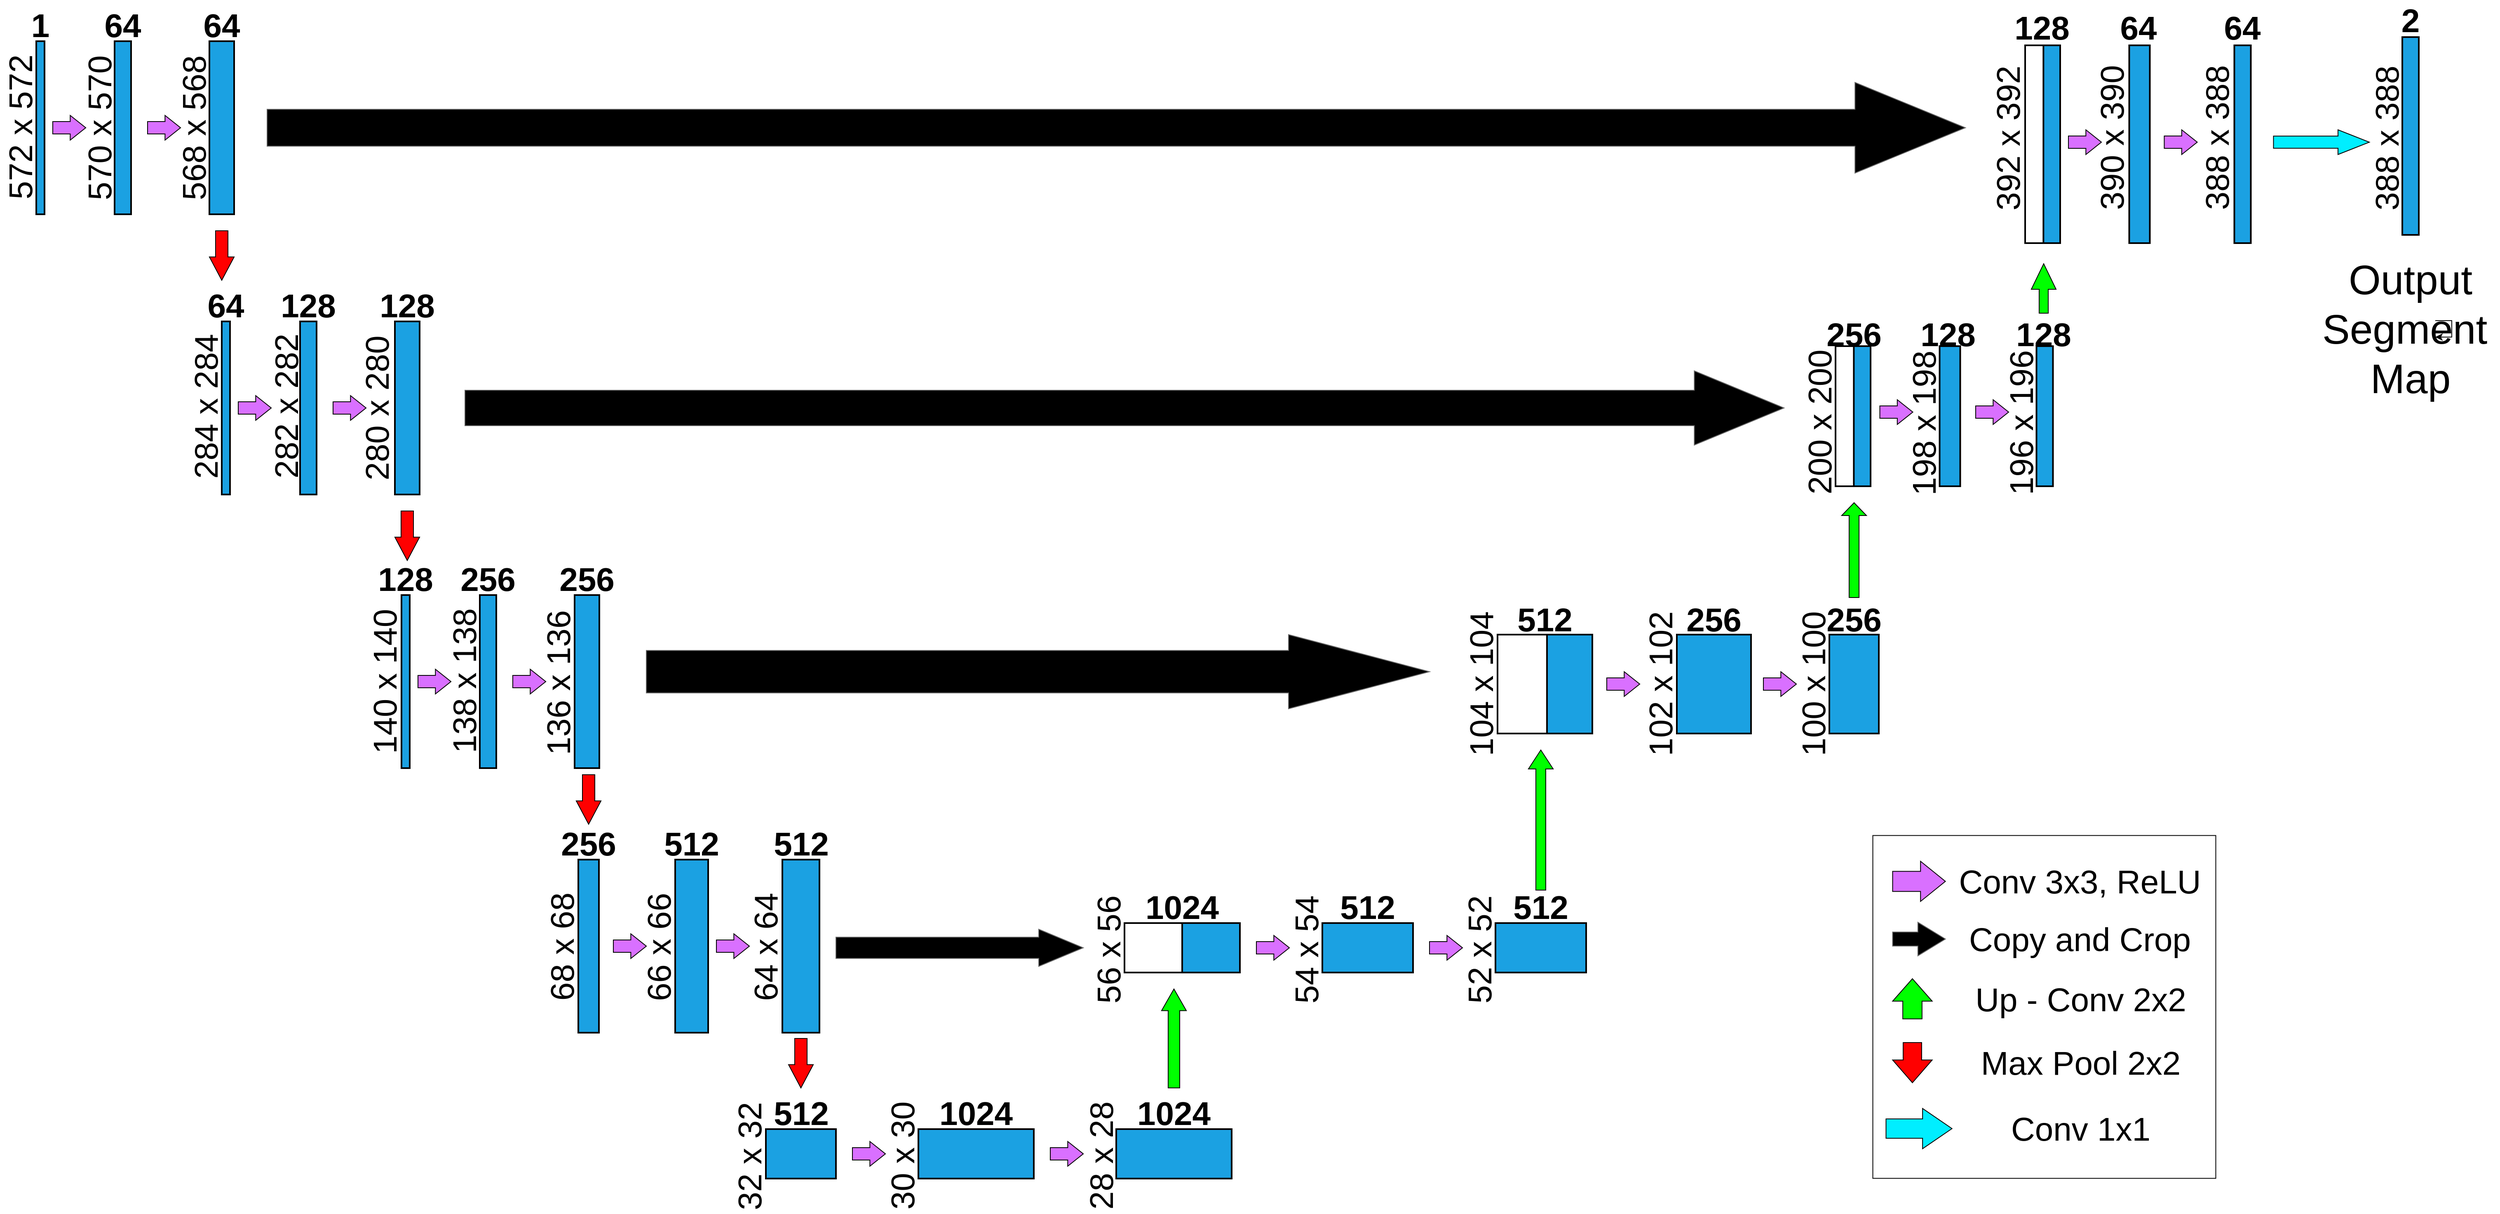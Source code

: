<mxfile version="22.1.11" type="device">
  <diagram name="Page-1" id="AgBCFzTiTCdpKTea896U">
    <mxGraphModel dx="3520" dy="1736" grid="1" gridSize="10" guides="1" tooltips="1" connect="1" arrows="1" fold="1" page="1" pageScale="1" pageWidth="1169" pageHeight="827" math="0" shadow="0">
      <root>
        <mxCell id="0" />
        <mxCell id="1" parent="0" />
        <mxCell id="7Q0SSp4v-BBXig3MVqCc-333" value="" style="group" parent="1" vertex="1" connectable="0">
          <mxGeometry x="110" y="30" width="2970" height="1435" as="geometry" />
        </mxCell>
        <mxCell id="7Q0SSp4v-BBXig3MVqCc-1" value="" style="rounded=0;whiteSpace=wrap;html=1;strokeWidth=2;fillWeight=4;hachureGap=8;hachureAngle=45;fillColor=#1ba1e2;" parent="7Q0SSp4v-BBXig3MVqCc-333" vertex="1">
          <mxGeometry x="30" y="35" width="10" height="210" as="geometry" />
        </mxCell>
        <mxCell id="7Q0SSp4v-BBXig3MVqCc-2" value="" style="rounded=0;whiteSpace=wrap;html=1;strokeWidth=2;fillWeight=4;hachureGap=8;hachureAngle=45;fillColor=#1ba1e2;" parent="7Q0SSp4v-BBXig3MVqCc-333" vertex="1">
          <mxGeometry x="125" y="35" width="20" height="210" as="geometry" />
        </mxCell>
        <mxCell id="7Q0SSp4v-BBXig3MVqCc-3" value="" style="rounded=0;whiteSpace=wrap;html=1;strokeWidth=2;fillWeight=4;hachureGap=8;hachureAngle=45;fillColor=#1ba1e2;" parent="7Q0SSp4v-BBXig3MVqCc-333" vertex="1">
          <mxGeometry x="240" y="35" width="30" height="210" as="geometry" />
        </mxCell>
        <mxCell id="7Q0SSp4v-BBXig3MVqCc-5" value="&lt;font style=&quot;font-size: 40px;&quot;&gt;572 x 572&lt;/font&gt;" style="text;html=1;strokeColor=none;fillColor=none;align=center;verticalAlign=middle;whiteSpace=wrap;rounded=0;rotation=-90;fontSize=18;" parent="7Q0SSp4v-BBXig3MVqCc-333" vertex="1">
          <mxGeometry x="-95.15" y="123.98" width="210.31" height="30" as="geometry" />
        </mxCell>
        <mxCell id="7Q0SSp4v-BBXig3MVqCc-8" value="&lt;font style=&quot;font-size: 40px;&quot;&gt;1&lt;/font&gt;" style="text;html=1;strokeColor=none;fillColor=none;align=center;verticalAlign=middle;whiteSpace=wrap;rounded=0;fontStyle=1;fontSize=18;" parent="7Q0SSp4v-BBXig3MVqCc-333" vertex="1">
          <mxGeometry x="5" width="60" height="30" as="geometry" />
        </mxCell>
        <mxCell id="7Q0SSp4v-BBXig3MVqCc-9" value="&lt;font style=&quot;font-size: 40px;&quot;&gt;568 x 568&lt;/font&gt;" style="text;html=1;strokeColor=none;fillColor=none;align=center;verticalAlign=middle;whiteSpace=wrap;rounded=0;rotation=-90;fontSize=18;" parent="7Q0SSp4v-BBXig3MVqCc-333" vertex="1">
          <mxGeometry x="128" y="125" width="185" height="30" as="geometry" />
        </mxCell>
        <mxCell id="7Q0SSp4v-BBXig3MVqCc-13" value="&lt;font style=&quot;font-size: 40px;&quot;&gt;570 x 570&lt;/font&gt;" style="text;html=1;strokeColor=none;fillColor=none;align=center;verticalAlign=middle;whiteSpace=wrap;rounded=0;rotation=-90;fontSize=18;" parent="7Q0SSp4v-BBXig3MVqCc-333" vertex="1">
          <mxGeometry x="1" y="125" width="210" height="30" as="geometry" />
        </mxCell>
        <mxCell id="7Q0SSp4v-BBXig3MVqCc-14" value="&lt;font style=&quot;font-size: 40px;&quot;&gt;64&lt;/font&gt;" style="text;html=1;strokeColor=none;fillColor=none;align=center;verticalAlign=middle;whiteSpace=wrap;rounded=0;fontStyle=1;fontSize=18;" parent="7Q0SSp4v-BBXig3MVqCc-333" vertex="1">
          <mxGeometry x="225" width="60" height="30" as="geometry" />
        </mxCell>
        <mxCell id="7Q0SSp4v-BBXig3MVqCc-15" value="&lt;font style=&quot;font-size: 40px;&quot;&gt;64&lt;/font&gt;" style="text;html=1;strokeColor=none;fillColor=none;align=center;verticalAlign=middle;whiteSpace=wrap;rounded=0;fontStyle=1;fontSize=18;" parent="7Q0SSp4v-BBXig3MVqCc-333" vertex="1">
          <mxGeometry x="105" width="60" height="30" as="geometry" />
        </mxCell>
        <mxCell id="7Q0SSp4v-BBXig3MVqCc-16" value="" style="shape=singleArrow;whiteSpace=wrap;html=1;arrowWidth=0.5;arrowSize=0.471;fillColor=#D970FF;fillStyle=solid;" parent="7Q0SSp4v-BBXig3MVqCc-333" vertex="1">
          <mxGeometry x="50" y="125" width="40" height="30" as="geometry" />
        </mxCell>
        <mxCell id="7Q0SSp4v-BBXig3MVqCc-17" value="" style="shape=singleArrow;whiteSpace=wrap;html=1;arrowWidth=0.5;arrowSize=0.471;fillColor=#D970FF;fillStyle=solid;" parent="7Q0SSp4v-BBXig3MVqCc-333" vertex="1">
          <mxGeometry x="165" y="125" width="40" height="30" as="geometry" />
        </mxCell>
        <mxCell id="7Q0SSp4v-BBXig3MVqCc-19" value="" style="shape=singleArrow;whiteSpace=wrap;html=1;arrowWidth=0.5;arrowSize=0.471;fillColor=#FF0000;fillStyle=solid;direction=south;" parent="7Q0SSp4v-BBXig3MVqCc-333" vertex="1">
          <mxGeometry x="240" y="265" width="30" height="60" as="geometry" />
        </mxCell>
        <mxCell id="7Q0SSp4v-BBXig3MVqCc-20" value="" style="rounded=0;whiteSpace=wrap;html=1;strokeWidth=2;fillWeight=4;hachureGap=8;hachureAngle=45;fillColor=#1ba1e2;" parent="7Q0SSp4v-BBXig3MVqCc-333" vertex="1">
          <mxGeometry x="255" y="375" width="10" height="210" as="geometry" />
        </mxCell>
        <mxCell id="7Q0SSp4v-BBXig3MVqCc-21" value="" style="rounded=0;whiteSpace=wrap;html=1;strokeWidth=2;fillWeight=4;hachureGap=8;hachureAngle=45;fillColor=#1ba1e2;" parent="7Q0SSp4v-BBXig3MVqCc-333" vertex="1">
          <mxGeometry x="350" y="375" width="20" height="210" as="geometry" />
        </mxCell>
        <mxCell id="7Q0SSp4v-BBXig3MVqCc-22" value="" style="rounded=0;whiteSpace=wrap;html=1;strokeWidth=2;fillWeight=4;hachureGap=8;hachureAngle=45;fillColor=#1ba1e2;" parent="7Q0SSp4v-BBXig3MVqCc-333" vertex="1">
          <mxGeometry x="465" y="375" width="30" height="210" as="geometry" />
        </mxCell>
        <mxCell id="7Q0SSp4v-BBXig3MVqCc-23" value="&lt;font style=&quot;font-size: 40px;&quot;&gt;284 x 284&lt;/font&gt;" style="text;html=1;strokeColor=none;fillColor=none;align=center;verticalAlign=middle;whiteSpace=wrap;rounded=0;rotation=-90;fontSize=18;" parent="7Q0SSp4v-BBXig3MVqCc-333" vertex="1">
          <mxGeometry x="130" y="463" width="210" height="30" as="geometry" />
        </mxCell>
        <mxCell id="7Q0SSp4v-BBXig3MVqCc-24" value="&lt;font style=&quot;font-size: 40px;&quot;&gt;64&lt;/font&gt;" style="text;html=1;strokeColor=none;fillColor=none;align=center;verticalAlign=middle;whiteSpace=wrap;rounded=0;fontStyle=1;fontSize=18;" parent="7Q0SSp4v-BBXig3MVqCc-333" vertex="1">
          <mxGeometry x="230" y="340" width="60" height="30" as="geometry" />
        </mxCell>
        <mxCell id="7Q0SSp4v-BBXig3MVqCc-25" value="&lt;font style=&quot;font-size: 40px;&quot;&gt;280 x 280&lt;/font&gt;" style="text;html=1;strokeColor=none;fillColor=none;align=center;verticalAlign=middle;whiteSpace=wrap;rounded=0;rotation=-90;fontSize=18;" parent="7Q0SSp4v-BBXig3MVqCc-333" vertex="1">
          <mxGeometry x="340" y="465" width="205" height="30" as="geometry" />
        </mxCell>
        <mxCell id="7Q0SSp4v-BBXig3MVqCc-26" value="&lt;font style=&quot;font-size: 40px;&quot;&gt;282 x 282&lt;/font&gt;" style="text;html=1;strokeColor=none;fillColor=none;align=center;verticalAlign=middle;whiteSpace=wrap;rounded=0;rotation=-90;fontSize=18;" parent="7Q0SSp4v-BBXig3MVqCc-333" vertex="1">
          <mxGeometry x="225.63" y="463.13" width="213.75" height="30" as="geometry" />
        </mxCell>
        <mxCell id="7Q0SSp4v-BBXig3MVqCc-27" value="&lt;font style=&quot;font-size: 40px;&quot;&gt;128&lt;/font&gt;" style="text;html=1;strokeColor=none;fillColor=none;align=center;verticalAlign=middle;whiteSpace=wrap;rounded=0;fontStyle=1;fontSize=18;" parent="7Q0SSp4v-BBXig3MVqCc-333" vertex="1">
          <mxGeometry x="450" y="340" width="60" height="30" as="geometry" />
        </mxCell>
        <mxCell id="7Q0SSp4v-BBXig3MVqCc-28" value="&lt;font style=&quot;font-size: 40px;&quot;&gt;128&lt;/font&gt;" style="text;html=1;strokeColor=none;fillColor=none;align=center;verticalAlign=middle;whiteSpace=wrap;rounded=0;fontStyle=1;fontSize=18;" parent="7Q0SSp4v-BBXig3MVqCc-333" vertex="1">
          <mxGeometry x="330" y="340" width="60" height="30" as="geometry" />
        </mxCell>
        <mxCell id="7Q0SSp4v-BBXig3MVqCc-29" value="" style="shape=singleArrow;whiteSpace=wrap;html=1;arrowWidth=0.5;arrowSize=0.471;fillColor=#D970FF;fillStyle=solid;" parent="7Q0SSp4v-BBXig3MVqCc-333" vertex="1">
          <mxGeometry x="275" y="465" width="40" height="30" as="geometry" />
        </mxCell>
        <mxCell id="7Q0SSp4v-BBXig3MVqCc-30" value="" style="shape=singleArrow;whiteSpace=wrap;html=1;arrowWidth=0.5;arrowSize=0.471;fillColor=#D970FF;fillStyle=solid;" parent="7Q0SSp4v-BBXig3MVqCc-333" vertex="1">
          <mxGeometry x="390" y="465" width="40" height="30" as="geometry" />
        </mxCell>
        <mxCell id="7Q0SSp4v-BBXig3MVqCc-31" value="" style="shape=singleArrow;whiteSpace=wrap;html=1;arrowWidth=0.5;arrowSize=0.471;fillColor=#FF0000;fillStyle=solid;direction=south;" parent="7Q0SSp4v-BBXig3MVqCc-333" vertex="1">
          <mxGeometry x="465" y="605" width="30" height="60" as="geometry" />
        </mxCell>
        <mxCell id="7Q0SSp4v-BBXig3MVqCc-33" value="" style="rounded=0;whiteSpace=wrap;html=1;strokeWidth=2;fillWeight=4;hachureGap=8;hachureAngle=45;fillColor=#1ba1e2;" parent="7Q0SSp4v-BBXig3MVqCc-333" vertex="1">
          <mxGeometry x="473" y="707" width="10" height="210" as="geometry" />
        </mxCell>
        <mxCell id="7Q0SSp4v-BBXig3MVqCc-34" value="" style="rounded=0;whiteSpace=wrap;html=1;strokeWidth=2;fillWeight=4;hachureGap=8;hachureAngle=45;fillColor=#1ba1e2;" parent="7Q0SSp4v-BBXig3MVqCc-333" vertex="1">
          <mxGeometry x="568" y="707" width="20" height="210" as="geometry" />
        </mxCell>
        <mxCell id="7Q0SSp4v-BBXig3MVqCc-35" value="" style="rounded=0;whiteSpace=wrap;html=1;strokeWidth=2;fillWeight=4;hachureGap=8;hachureAngle=45;fillColor=#1ba1e2;" parent="7Q0SSp4v-BBXig3MVqCc-333" vertex="1">
          <mxGeometry x="683" y="707" width="30" height="210" as="geometry" />
        </mxCell>
        <mxCell id="7Q0SSp4v-BBXig3MVqCc-36" value="&lt;font style=&quot;font-size: 40px;&quot;&gt;140 x 140&lt;/font&gt;" style="text;html=1;strokeColor=none;fillColor=none;align=center;verticalAlign=middle;whiteSpace=wrap;rounded=0;rotation=-90;fontSize=18;" parent="7Q0SSp4v-BBXig3MVqCc-333" vertex="1">
          <mxGeometry x="346.75" y="797" width="210" height="30" as="geometry" />
        </mxCell>
        <mxCell id="7Q0SSp4v-BBXig3MVqCc-37" value="&lt;font style=&quot;font-size: 40px;&quot;&gt;128&lt;/font&gt;" style="text;html=1;strokeColor=none;fillColor=none;align=center;verticalAlign=middle;whiteSpace=wrap;rounded=0;fontStyle=1;fontSize=18;" parent="7Q0SSp4v-BBXig3MVqCc-333" vertex="1">
          <mxGeometry x="448" y="672" width="60" height="30" as="geometry" />
        </mxCell>
        <mxCell id="7Q0SSp4v-BBXig3MVqCc-38" value="&lt;font style=&quot;font-size: 40px;&quot;&gt;136 x 136&lt;/font&gt;" style="text;html=1;strokeColor=none;fillColor=none;align=center;verticalAlign=middle;whiteSpace=wrap;rounded=0;rotation=-90;fontSize=18;" parent="7Q0SSp4v-BBXig3MVqCc-333" vertex="1">
          <mxGeometry x="556.25" y="798.25" width="212.5" height="30" as="geometry" />
        </mxCell>
        <mxCell id="7Q0SSp4v-BBXig3MVqCc-39" value="&lt;font style=&quot;font-size: 40px;&quot;&gt;138 x 138&lt;/font&gt;" style="text;html=1;strokeColor=none;fillColor=none;align=center;verticalAlign=middle;whiteSpace=wrap;rounded=0;rotation=-90;fontSize=18;" parent="7Q0SSp4v-BBXig3MVqCc-333" vertex="1">
          <mxGeometry x="443.38" y="795.38" width="211.25" height="30" as="geometry" />
        </mxCell>
        <mxCell id="7Q0SSp4v-BBXig3MVqCc-40" value="&lt;font style=&quot;font-size: 40px;&quot;&gt;256&lt;/font&gt;" style="text;html=1;strokeColor=none;fillColor=none;align=center;verticalAlign=middle;whiteSpace=wrap;rounded=0;fontStyle=1;fontSize=18;" parent="7Q0SSp4v-BBXig3MVqCc-333" vertex="1">
          <mxGeometry x="668" y="672" width="60" height="30" as="geometry" />
        </mxCell>
        <mxCell id="7Q0SSp4v-BBXig3MVqCc-41" value="&lt;font style=&quot;font-size: 40px;&quot;&gt;256&lt;/font&gt;" style="text;html=1;strokeColor=none;fillColor=none;align=center;verticalAlign=middle;whiteSpace=wrap;rounded=0;fontStyle=1;fontSize=18;" parent="7Q0SSp4v-BBXig3MVqCc-333" vertex="1">
          <mxGeometry x="548" y="672" width="60" height="30" as="geometry" />
        </mxCell>
        <mxCell id="7Q0SSp4v-BBXig3MVqCc-42" value="" style="shape=singleArrow;whiteSpace=wrap;html=1;arrowWidth=0.5;arrowSize=0.471;fillColor=#D970FF;fillStyle=solid;" parent="7Q0SSp4v-BBXig3MVqCc-333" vertex="1">
          <mxGeometry x="493" y="797" width="40" height="30" as="geometry" />
        </mxCell>
        <mxCell id="7Q0SSp4v-BBXig3MVqCc-43" value="" style="shape=singleArrow;whiteSpace=wrap;html=1;arrowWidth=0.5;arrowSize=0.471;fillColor=#D970FF;fillStyle=solid;" parent="7Q0SSp4v-BBXig3MVqCc-333" vertex="1">
          <mxGeometry x="608" y="797" width="40" height="30" as="geometry" />
        </mxCell>
        <mxCell id="7Q0SSp4v-BBXig3MVqCc-44" value="" style="shape=singleArrow;whiteSpace=wrap;html=1;arrowWidth=0.5;arrowSize=0.471;fillColor=#FF0000;fillStyle=solid;direction=south;" parent="7Q0SSp4v-BBXig3MVqCc-333" vertex="1">
          <mxGeometry x="685" y="925" width="30" height="60" as="geometry" />
        </mxCell>
        <mxCell id="7Q0SSp4v-BBXig3MVqCc-45" value="" style="rounded=0;whiteSpace=wrap;html=1;strokeWidth=2;fillWeight=4;hachureGap=8;hachureAngle=45;fillColor=#1ba1e2;" parent="7Q0SSp4v-BBXig3MVqCc-333" vertex="1">
          <mxGeometry x="687.5" y="1028" width="25" height="210" as="geometry" />
        </mxCell>
        <mxCell id="7Q0SSp4v-BBXig3MVqCc-46" value="" style="rounded=0;whiteSpace=wrap;html=1;strokeWidth=2;fillWeight=4;hachureGap=8;hachureAngle=45;fillColor=#1ba1e2;" parent="7Q0SSp4v-BBXig3MVqCc-333" vertex="1">
          <mxGeometry x="805" y="1028" width="40" height="210" as="geometry" />
        </mxCell>
        <mxCell id="7Q0SSp4v-BBXig3MVqCc-47" value="" style="rounded=0;whiteSpace=wrap;html=1;strokeWidth=2;fillWeight=4;hachureGap=8;hachureAngle=45;fillColor=#1ba1e2;" parent="7Q0SSp4v-BBXig3MVqCc-333" vertex="1">
          <mxGeometry x="935" y="1028" width="45" height="210" as="geometry" />
        </mxCell>
        <mxCell id="7Q0SSp4v-BBXig3MVqCc-48" value="&lt;font style=&quot;font-size: 40px;&quot;&gt;68 x 68&lt;/font&gt;" style="text;html=1;strokeColor=none;fillColor=none;align=center;verticalAlign=middle;whiteSpace=wrap;rounded=0;rotation=-90;fontSize=18;" parent="7Q0SSp4v-BBXig3MVqCc-333" vertex="1">
          <mxGeometry x="567.25" y="1118.25" width="200" height="30" as="geometry" />
        </mxCell>
        <mxCell id="7Q0SSp4v-BBXig3MVqCc-49" value="&lt;font style=&quot;font-size: 40px;&quot;&gt;256&lt;/font&gt;" style="text;html=1;strokeColor=none;fillColor=none;align=center;verticalAlign=middle;whiteSpace=wrap;rounded=0;fontStyle=1;fontSize=18;" parent="7Q0SSp4v-BBXig3MVqCc-333" vertex="1">
          <mxGeometry x="670" y="993" width="60" height="30" as="geometry" />
        </mxCell>
        <mxCell id="7Q0SSp4v-BBXig3MVqCc-50" value="&lt;font style=&quot;font-size: 40px;&quot;&gt;64 x 64&lt;/font&gt;" style="text;html=1;strokeColor=none;fillColor=none;align=center;verticalAlign=middle;whiteSpace=wrap;rounded=0;rotation=-90;fontSize=18;" parent="7Q0SSp4v-BBXig3MVqCc-333" vertex="1">
          <mxGeometry x="810.88" y="1118.88" width="206.25" height="30" as="geometry" />
        </mxCell>
        <mxCell id="7Q0SSp4v-BBXig3MVqCc-51" value="&lt;font style=&quot;font-size: 40px;&quot;&gt;66 x 66&lt;/font&gt;" style="text;html=1;strokeColor=none;fillColor=none;align=center;verticalAlign=middle;whiteSpace=wrap;rounded=0;rotation=-90;fontSize=18;" parent="7Q0SSp4v-BBXig3MVqCc-333" vertex="1">
          <mxGeometry x="676.5" y="1119.5" width="215" height="30" as="geometry" />
        </mxCell>
        <mxCell id="7Q0SSp4v-BBXig3MVqCc-52" value="&lt;font style=&quot;font-size: 40px;&quot;&gt;512&lt;/font&gt;" style="text;html=1;strokeColor=none;fillColor=none;align=center;verticalAlign=middle;whiteSpace=wrap;rounded=0;fontStyle=1;fontSize=18;" parent="7Q0SSp4v-BBXig3MVqCc-333" vertex="1">
          <mxGeometry x="927.5" y="993" width="60" height="30" as="geometry" />
        </mxCell>
        <mxCell id="7Q0SSp4v-BBXig3MVqCc-53" value="&lt;font style=&quot;font-size: 40px;&quot;&gt;512&lt;/font&gt;" style="text;html=1;strokeColor=none;fillColor=none;align=center;verticalAlign=middle;whiteSpace=wrap;rounded=0;fontStyle=1;fontSize=18;" parent="7Q0SSp4v-BBXig3MVqCc-333" vertex="1">
          <mxGeometry x="795" y="993" width="60" height="30" as="geometry" />
        </mxCell>
        <mxCell id="7Q0SSp4v-BBXig3MVqCc-54" value="" style="shape=singleArrow;whiteSpace=wrap;html=1;arrowWidth=0.5;arrowSize=0.471;fillColor=#D970FF;fillStyle=solid;" parent="7Q0SSp4v-BBXig3MVqCc-333" vertex="1">
          <mxGeometry x="730" y="1118" width="40" height="30" as="geometry" />
        </mxCell>
        <mxCell id="7Q0SSp4v-BBXig3MVqCc-55" value="" style="shape=singleArrow;whiteSpace=wrap;html=1;arrowWidth=0.5;arrowSize=0.471;fillColor=#D970FF;fillStyle=solid;" parent="7Q0SSp4v-BBXig3MVqCc-333" vertex="1">
          <mxGeometry x="855" y="1118" width="40" height="30" as="geometry" />
        </mxCell>
        <mxCell id="7Q0SSp4v-BBXig3MVqCc-56" value="" style="shape=singleArrow;whiteSpace=wrap;html=1;arrowWidth=0.5;arrowSize=0.471;fillColor=#FF0000;fillStyle=solid;direction=south;" parent="7Q0SSp4v-BBXig3MVqCc-333" vertex="1">
          <mxGeometry x="942.5" y="1245" width="30" height="60" as="geometry" />
        </mxCell>
        <mxCell id="7Q0SSp4v-BBXig3MVqCc-58" value="" style="rounded=0;whiteSpace=wrap;html=1;strokeWidth=2;fillWeight=4;hachureGap=8;hachureAngle=45;fillColor=#1ba1e2;" parent="7Q0SSp4v-BBXig3MVqCc-333" vertex="1">
          <mxGeometry x="915" y="1355" width="85" height="60" as="geometry" />
        </mxCell>
        <mxCell id="7Q0SSp4v-BBXig3MVqCc-59" value="&lt;font style=&quot;font-size: 40px;&quot;&gt;32 x 32&lt;/font&gt;" style="text;html=1;strokeColor=none;fillColor=none;align=center;verticalAlign=middle;whiteSpace=wrap;rounded=0;rotation=-90;fontSize=18;" parent="7Q0SSp4v-BBXig3MVqCc-333" vertex="1">
          <mxGeometry x="825.25" y="1372.75" width="137.5" height="30" as="geometry" />
        </mxCell>
        <mxCell id="7Q0SSp4v-BBXig3MVqCc-60" value="&lt;font style=&quot;font-size: 40px;&quot;&gt;512&lt;/font&gt;" style="text;html=1;strokeColor=none;fillColor=none;align=center;verticalAlign=middle;whiteSpace=wrap;rounded=0;fontStyle=1;fontSize=18;" parent="7Q0SSp4v-BBXig3MVqCc-333" vertex="1">
          <mxGeometry x="927.5" y="1320" width="60" height="30" as="geometry" />
        </mxCell>
        <mxCell id="7Q0SSp4v-BBXig3MVqCc-61" value="" style="shape=singleArrow;whiteSpace=wrap;html=1;arrowWidth=0.5;arrowSize=0.471;fillColor=#D970FF;fillStyle=solid;" parent="7Q0SSp4v-BBXig3MVqCc-333" vertex="1">
          <mxGeometry x="1020" y="1370" width="40" height="30" as="geometry" />
        </mxCell>
        <mxCell id="7Q0SSp4v-BBXig3MVqCc-62" value="" style="rounded=0;whiteSpace=wrap;html=1;strokeWidth=2;fillWeight=4;hachureGap=8;hachureAngle=45;fillColor=#1ba1e2;" parent="7Q0SSp4v-BBXig3MVqCc-333" vertex="1">
          <mxGeometry x="1100" y="1355" width="140" height="60" as="geometry" />
        </mxCell>
        <mxCell id="7Q0SSp4v-BBXig3MVqCc-63" value="&lt;font style=&quot;font-size: 40px;&quot;&gt;30 x 30&lt;/font&gt;" style="text;html=1;strokeColor=none;fillColor=none;align=center;verticalAlign=middle;whiteSpace=wrap;rounded=0;rotation=-90;fontSize=18;" parent="7Q0SSp4v-BBXig3MVqCc-333" vertex="1">
          <mxGeometry x="1010" y="1372" width="140" height="30" as="geometry" />
        </mxCell>
        <mxCell id="7Q0SSp4v-BBXig3MVqCc-64" value="&lt;font style=&quot;font-size: 40px;&quot;&gt;1024&lt;/font&gt;" style="text;html=1;strokeColor=none;fillColor=none;align=center;verticalAlign=middle;whiteSpace=wrap;rounded=0;fontStyle=1;fontSize=18;" parent="7Q0SSp4v-BBXig3MVqCc-333" vertex="1">
          <mxGeometry x="1140" y="1320" width="60" height="30" as="geometry" />
        </mxCell>
        <mxCell id="7Q0SSp4v-BBXig3MVqCc-65" value="" style="shape=singleArrow;whiteSpace=wrap;html=1;arrowWidth=0.5;arrowSize=0.471;fillColor=#D970FF;fillStyle=solid;" parent="7Q0SSp4v-BBXig3MVqCc-333" vertex="1">
          <mxGeometry x="1260" y="1370" width="40" height="30" as="geometry" />
        </mxCell>
        <mxCell id="7Q0SSp4v-BBXig3MVqCc-66" value="" style="rounded=0;whiteSpace=wrap;html=1;strokeWidth=2;fillWeight=4;hachureGap=8;hachureAngle=45;fillColor=#1ba1e2;" parent="7Q0SSp4v-BBXig3MVqCc-333" vertex="1">
          <mxGeometry x="1340" y="1355" width="140" height="60" as="geometry" />
        </mxCell>
        <mxCell id="7Q0SSp4v-BBXig3MVqCc-67" value="&lt;font style=&quot;font-size: 40px;&quot;&gt;28 x 28&lt;/font&gt;" style="text;html=1;strokeColor=none;fillColor=none;align=center;verticalAlign=middle;whiteSpace=wrap;rounded=0;rotation=-90;fontSize=18;" parent="7Q0SSp4v-BBXig3MVqCc-333" vertex="1">
          <mxGeometry x="1251" y="1372" width="140" height="30" as="geometry" />
        </mxCell>
        <mxCell id="7Q0SSp4v-BBXig3MVqCc-68" value="&lt;font style=&quot;font-size: 40px;&quot;&gt;1024&lt;/font&gt;" style="text;html=1;strokeColor=none;fillColor=none;align=center;verticalAlign=middle;whiteSpace=wrap;rounded=0;fontStyle=1;fontSize=18;" parent="7Q0SSp4v-BBXig3MVqCc-333" vertex="1">
          <mxGeometry x="1380" y="1320" width="60" height="30" as="geometry" />
        </mxCell>
        <mxCell id="7Q0SSp4v-BBXig3MVqCc-70" value="" style="shape=singleArrow;whiteSpace=wrap;html=1;arrowWidth=0.467;arrowSize=0.219;fillColor=#00FF00;fillStyle=solid;direction=north;" parent="7Q0SSp4v-BBXig3MVqCc-333" vertex="1">
          <mxGeometry x="1395" y="1185" width="30" height="120" as="geometry" />
        </mxCell>
        <mxCell id="7Q0SSp4v-BBXig3MVqCc-74" value="&lt;font style=&quot;font-size: 40px;&quot;&gt;56 x 56&lt;/font&gt;" style="text;html=1;strokeColor=none;fillColor=none;align=center;verticalAlign=middle;whiteSpace=wrap;rounded=0;rotation=-90;fontSize=18;" parent="7Q0SSp4v-BBXig3MVqCc-333" vertex="1">
          <mxGeometry x="1260" y="1122" width="140" height="30" as="geometry" />
        </mxCell>
        <mxCell id="7Q0SSp4v-BBXig3MVqCc-75" value="&lt;font style=&quot;font-size: 40px;&quot;&gt;1024&lt;/font&gt;" style="text;html=1;strokeColor=none;fillColor=none;align=center;verticalAlign=middle;whiteSpace=wrap;rounded=0;fontStyle=1;fontSize=18;" parent="7Q0SSp4v-BBXig3MVqCc-333" vertex="1">
          <mxGeometry x="1390" y="1070" width="60" height="30" as="geometry" />
        </mxCell>
        <mxCell id="7Q0SSp4v-BBXig3MVqCc-76" value="" style="rounded=0;whiteSpace=wrap;html=1;strokeWidth=2;fillWeight=4;hachureGap=8;hachureAngle=45;fillColor=#1ba1e2;" parent="7Q0SSp4v-BBXig3MVqCc-333" vertex="1">
          <mxGeometry x="1590" y="1105" width="110" height="60" as="geometry" />
        </mxCell>
        <mxCell id="7Q0SSp4v-BBXig3MVqCc-78" value="&lt;font style=&quot;font-size: 40px;&quot;&gt;54 x 54&lt;/font&gt;" style="text;html=1;strokeColor=none;fillColor=none;align=center;verticalAlign=middle;whiteSpace=wrap;rounded=0;rotation=-90;fontSize=18;" parent="7Q0SSp4v-BBXig3MVqCc-333" vertex="1">
          <mxGeometry x="1500" y="1122" width="140" height="30" as="geometry" />
        </mxCell>
        <mxCell id="7Q0SSp4v-BBXig3MVqCc-79" value="&lt;font style=&quot;font-size: 40px;&quot;&gt;512&lt;/font&gt;" style="text;html=1;strokeColor=none;fillColor=none;align=center;verticalAlign=middle;whiteSpace=wrap;rounded=0;fontStyle=1;fontSize=18;" parent="7Q0SSp4v-BBXig3MVqCc-333" vertex="1">
          <mxGeometry x="1615" y="1070" width="60" height="30" as="geometry" />
        </mxCell>
        <mxCell id="7Q0SSp4v-BBXig3MVqCc-80" value="" style="shape=singleArrow;whiteSpace=wrap;html=1;arrowWidth=0.5;arrowSize=0.471;fillColor=#D970FF;fillStyle=solid;" parent="7Q0SSp4v-BBXig3MVqCc-333" vertex="1">
          <mxGeometry x="1510" y="1120" width="40" height="30" as="geometry" />
        </mxCell>
        <mxCell id="7Q0SSp4v-BBXig3MVqCc-84" value="" style="rounded=0;whiteSpace=wrap;html=1;strokeWidth=2;fillWeight=4;hachureGap=8;hachureAngle=45;fillColor=#1ba1e2;" parent="7Q0SSp4v-BBXig3MVqCc-333" vertex="1">
          <mxGeometry x="1800" y="1105" width="110" height="60" as="geometry" />
        </mxCell>
        <mxCell id="7Q0SSp4v-BBXig3MVqCc-85" value="&lt;font style=&quot;font-size: 40px;&quot;&gt;52 x 52&lt;/font&gt;" style="text;html=1;strokeColor=none;fillColor=none;align=center;verticalAlign=middle;whiteSpace=wrap;rounded=0;rotation=-90;fontSize=18;" parent="7Q0SSp4v-BBXig3MVqCc-333" vertex="1">
          <mxGeometry x="1710" y="1122" width="140" height="30" as="geometry" />
        </mxCell>
        <mxCell id="7Q0SSp4v-BBXig3MVqCc-86" value="&lt;font style=&quot;font-size: 40px;&quot;&gt;512&lt;/font&gt;" style="text;html=1;strokeColor=none;fillColor=none;align=center;verticalAlign=middle;whiteSpace=wrap;rounded=0;fontStyle=1;fontSize=18;" parent="7Q0SSp4v-BBXig3MVqCc-333" vertex="1">
          <mxGeometry x="1825" y="1070" width="60" height="30" as="geometry" />
        </mxCell>
        <mxCell id="7Q0SSp4v-BBXig3MVqCc-87" value="" style="shape=singleArrow;whiteSpace=wrap;html=1;arrowWidth=0.5;arrowSize=0.471;fillColor=#D970FF;fillStyle=solid;" parent="7Q0SSp4v-BBXig3MVqCc-333" vertex="1">
          <mxGeometry x="1720" y="1120" width="40" height="30" as="geometry" />
        </mxCell>
        <mxCell id="7Q0SSp4v-BBXig3MVqCc-90" value="" style="shape=singleArrow;whiteSpace=wrap;html=1;arrowWidth=0.571;arrowSize=0.18;fillColor=#000000;fillStyle=solid;fontColor=#333333;strokeColor=#666666;" parent="7Q0SSp4v-BBXig3MVqCc-333" vertex="1">
          <mxGeometry x="1000" y="1112.5" width="300" height="45" as="geometry" />
        </mxCell>
        <mxCell id="7Q0SSp4v-BBXig3MVqCc-91" value="" style="shape=singleArrow;whiteSpace=wrap;html=1;arrowWidth=0.4;arrowSize=0.135;fillColor=#00FF00;fillStyle=solid;direction=north;" parent="7Q0SSp4v-BBXig3MVqCc-333" vertex="1">
          <mxGeometry x="1840" y="895" width="30" height="170" as="geometry" />
        </mxCell>
        <mxCell id="7Q0SSp4v-BBXig3MVqCc-105" value="" style="group" parent="7Q0SSp4v-BBXig3MVqCc-333" vertex="1" connectable="0">
          <mxGeometry x="1350" y="1105" width="140" height="60" as="geometry" />
        </mxCell>
        <mxCell id="7Q0SSp4v-BBXig3MVqCc-72" value="" style="rounded=0;whiteSpace=wrap;html=1;strokeWidth=2;fillWeight=4;hachureGap=8;hachureAngle=45;fillColor=#1ba1e2;" parent="7Q0SSp4v-BBXig3MVqCc-105" vertex="1">
          <mxGeometry x="70" width="70" height="60" as="geometry" />
        </mxCell>
        <mxCell id="7Q0SSp4v-BBXig3MVqCc-73" value="" style="rounded=0;whiteSpace=wrap;html=1;strokeWidth=2;fillWeight=4;hachureGap=8;hachureAngle=45;" parent="7Q0SSp4v-BBXig3MVqCc-105" vertex="1">
          <mxGeometry width="70" height="60" as="geometry" />
        </mxCell>
        <mxCell id="7Q0SSp4v-BBXig3MVqCc-177" value="" style="group" parent="7Q0SSp4v-BBXig3MVqCc-333" vertex="1" connectable="0">
          <mxGeometry x="2180" y="375" width="357.5" height="200" as="geometry" />
        </mxCell>
        <mxCell id="7Q0SSp4v-BBXig3MVqCc-111" value="&lt;font style=&quot;font-size: 40px;&quot;&gt;200 x 200&lt;/font&gt;" style="text;html=1;strokeColor=none;fillColor=none;align=center;verticalAlign=middle;whiteSpace=wrap;rounded=0;rotation=-90;fontSize=18;" parent="7Q0SSp4v-BBXig3MVqCc-177" vertex="1">
          <mxGeometry x="-80.5" y="107.5" width="185" height="30" as="geometry" />
        </mxCell>
        <mxCell id="7Q0SSp4v-BBXig3MVqCc-112" value="&lt;font style=&quot;font-size: 40px;&quot;&gt;256&lt;/font&gt;" style="text;html=1;strokeColor=none;fillColor=none;align=center;verticalAlign=middle;whiteSpace=wrap;rounded=0;fontStyle=1;fontSize=18;" parent="7Q0SSp4v-BBXig3MVqCc-177" vertex="1">
          <mxGeometry x="25" width="60" height="30" as="geometry" />
        </mxCell>
        <mxCell id="7Q0SSp4v-BBXig3MVqCc-114" value="&lt;font style=&quot;font-size: 40px;&quot;&gt;198 x 198&lt;/font&gt;" style="text;html=1;strokeColor=none;fillColor=none;align=center;verticalAlign=middle;whiteSpace=wrap;rounded=0;rotation=-90;fontSize=18;" parent="7Q0SSp4v-BBXig3MVqCc-177" vertex="1">
          <mxGeometry x="44.75" y="108.75" width="187.5" height="30" as="geometry" />
        </mxCell>
        <mxCell id="7Q0SSp4v-BBXig3MVqCc-115" value="&lt;font style=&quot;font-size: 40px;&quot;&gt;128&lt;/font&gt;" style="text;html=1;strokeColor=none;fillColor=none;align=center;verticalAlign=middle;whiteSpace=wrap;rounded=0;fontStyle=1;fontSize=18;" parent="7Q0SSp4v-BBXig3MVqCc-177" vertex="1">
          <mxGeometry x="139.38" width="60" height="30" as="geometry" />
        </mxCell>
        <mxCell id="7Q0SSp4v-BBXig3MVqCc-116" value="" style="shape=singleArrow;whiteSpace=wrap;html=1;arrowWidth=0.5;arrowSize=0.471;fillColor=#D970FF;fillStyle=solid;" parent="7Q0SSp4v-BBXig3MVqCc-177" vertex="1">
          <mxGeometry x="86.25" y="95" width="40" height="30" as="geometry" />
        </mxCell>
        <mxCell id="7Q0SSp4v-BBXig3MVqCc-118" value="&lt;font style=&quot;font-size: 40px;&quot;&gt;196 x 196&lt;/font&gt;" style="text;html=1;strokeColor=none;fillColor=none;align=center;verticalAlign=middle;whiteSpace=wrap;rounded=0;rotation=-90;fontSize=18;" parent="7Q0SSp4v-BBXig3MVqCc-177" vertex="1">
          <mxGeometry x="164" y="107.75" width="185" height="30" as="geometry" />
        </mxCell>
        <mxCell id="7Q0SSp4v-BBXig3MVqCc-119" value="&lt;font style=&quot;font-size: 40px;&quot;&gt;128&lt;/font&gt;" style="text;html=1;strokeColor=none;fillColor=none;align=center;verticalAlign=middle;whiteSpace=wrap;rounded=0;fontStyle=1;fontSize=18;" parent="7Q0SSp4v-BBXig3MVqCc-177" vertex="1">
          <mxGeometry x="255" width="60" height="30" as="geometry" />
        </mxCell>
        <mxCell id="7Q0SSp4v-BBXig3MVqCc-120" value="" style="shape=singleArrow;whiteSpace=wrap;html=1;arrowWidth=0.5;arrowSize=0.471;fillColor=#D970FF;fillStyle=solid;" parent="7Q0SSp4v-BBXig3MVqCc-177" vertex="1">
          <mxGeometry x="202.5" y="95" width="40" height="30" as="geometry" />
        </mxCell>
        <mxCell id="7Q0SSp4v-BBXig3MVqCc-113" value="" style="rounded=0;whiteSpace=wrap;html=1;strokeWidth=2;fillWeight=4;hachureGap=8;hachureAngle=45;fillColor=#1ba1e2;" parent="7Q0SSp4v-BBXig3MVqCc-177" vertex="1">
          <mxGeometry x="158.75" y="30" width="25" height="170" as="geometry" />
        </mxCell>
        <mxCell id="7Q0SSp4v-BBXig3MVqCc-117" value="" style="rounded=0;whiteSpace=wrap;html=1;strokeWidth=2;fillWeight=4;hachureGap=8;hachureAngle=45;fillColor=#1ba1e2;" parent="7Q0SSp4v-BBXig3MVqCc-177" vertex="1">
          <mxGeometry x="276.25" y="30" width="20" height="170" as="geometry" />
        </mxCell>
        <mxCell id="7Q0SSp4v-BBXig3MVqCc-121" value="" style="group" parent="7Q0SSp4v-BBXig3MVqCc-177" vertex="1" connectable="0">
          <mxGeometry x="32.5" y="30" width="42.5" height="170" as="geometry" />
        </mxCell>
        <mxCell id="7Q0SSp4v-BBXig3MVqCc-122" value="" style="rounded=0;whiteSpace=wrap;html=1;strokeWidth=2;fillWeight=4;hachureGap=8;hachureAngle=45;fillColor=#1ba1e2;" parent="7Q0SSp4v-BBXig3MVqCc-121" vertex="1">
          <mxGeometry x="21.25" width="21.25" height="170" as="geometry" />
        </mxCell>
        <mxCell id="7Q0SSp4v-BBXig3MVqCc-123" value="" style="rounded=0;whiteSpace=wrap;html=1;strokeWidth=2;fillWeight=4;hachureGap=8;hachureAngle=45;" parent="7Q0SSp4v-BBXig3MVqCc-121" vertex="1">
          <mxGeometry width="22.174" height="170" as="geometry" />
        </mxCell>
        <mxCell id="7Q0SSp4v-BBXig3MVqCc-179" value="" style="group" parent="7Q0SSp4v-BBXig3MVqCc-333" vertex="1" connectable="0">
          <mxGeometry x="1760" y="725" width="517.5" height="152.5" as="geometry" />
        </mxCell>
        <mxCell id="7Q0SSp4v-BBXig3MVqCc-94" value="&lt;font style=&quot;font-size: 40px;&quot;&gt;104 x 104&lt;/font&gt;" style="text;html=1;strokeColor=none;fillColor=none;align=center;verticalAlign=middle;whiteSpace=wrap;rounded=0;rotation=-90;fontSize=18;" parent="7Q0SSp4v-BBXig3MVqCc-179" vertex="1">
          <mxGeometry x="-75.5" y="75" width="195" height="30" as="geometry" />
        </mxCell>
        <mxCell id="7Q0SSp4v-BBXig3MVqCc-95" value="&lt;font style=&quot;font-size: 40px;&quot;&gt;512&lt;/font&gt;" style="text;html=1;strokeColor=none;fillColor=none;align=center;verticalAlign=middle;whiteSpace=wrap;rounded=0;fontStyle=1;fontSize=18;" parent="7Q0SSp4v-BBXig3MVqCc-179" vertex="1">
          <mxGeometry x="70" y="-4" width="60" height="30" as="geometry" />
        </mxCell>
        <mxCell id="7Q0SSp4v-BBXig3MVqCc-96" value="" style="rounded=0;whiteSpace=wrap;html=1;strokeWidth=2;fillWeight=4;hachureGap=8;hachureAngle=45;fillColor=#1ba1e2;" parent="7Q0SSp4v-BBXig3MVqCc-179" vertex="1">
          <mxGeometry x="260" y="30" width="90" height="120" as="geometry" />
        </mxCell>
        <mxCell id="7Q0SSp4v-BBXig3MVqCc-97" value="&lt;font style=&quot;font-size: 40px;&quot;&gt;102 x 102&lt;/font&gt;" style="text;html=1;strokeColor=none;fillColor=none;align=center;verticalAlign=middle;whiteSpace=wrap;rounded=0;rotation=-90;fontSize=18;" parent="7Q0SSp4v-BBXig3MVqCc-179" vertex="1">
          <mxGeometry x="149.5" y="75" width="180" height="30" as="geometry" />
        </mxCell>
        <mxCell id="7Q0SSp4v-BBXig3MVqCc-98" value="&lt;font style=&quot;font-size: 40px;&quot;&gt;256&lt;/font&gt;" style="text;html=1;strokeColor=none;fillColor=none;align=center;verticalAlign=middle;whiteSpace=wrap;rounded=0;fontStyle=1;fontSize=18;" parent="7Q0SSp4v-BBXig3MVqCc-179" vertex="1">
          <mxGeometry x="275" y="-4" width="60" height="30" as="geometry" />
        </mxCell>
        <mxCell id="7Q0SSp4v-BBXig3MVqCc-99" value="" style="shape=singleArrow;whiteSpace=wrap;html=1;arrowWidth=0.5;arrowSize=0.471;fillColor=#D970FF;fillStyle=solid;" parent="7Q0SSp4v-BBXig3MVqCc-179" vertex="1">
          <mxGeometry x="175" y="75" width="40" height="30" as="geometry" />
        </mxCell>
        <mxCell id="7Q0SSp4v-BBXig3MVqCc-100" value="" style="rounded=0;whiteSpace=wrap;html=1;strokeWidth=2;fillWeight=4;hachureGap=8;hachureAngle=45;fillColor=#1ba1e2;" parent="7Q0SSp4v-BBXig3MVqCc-179" vertex="1">
          <mxGeometry x="445" y="30" width="60" height="120" as="geometry" />
        </mxCell>
        <mxCell id="7Q0SSp4v-BBXig3MVqCc-101" value="&lt;font style=&quot;font-size: 40px;&quot;&gt;100 x 100&lt;/font&gt;" style="text;html=1;strokeColor=none;fillColor=none;align=center;verticalAlign=middle;whiteSpace=wrap;rounded=0;rotation=-90;fontSize=18;" parent="7Q0SSp4v-BBXig3MVqCc-179" vertex="1">
          <mxGeometry x="332.5" y="75" width="185" height="30" as="geometry" />
        </mxCell>
        <mxCell id="7Q0SSp4v-BBXig3MVqCc-102" value="&lt;font style=&quot;font-size: 40px;&quot;&gt;256&lt;/font&gt;" style="text;html=1;strokeColor=none;fillColor=none;align=center;verticalAlign=middle;whiteSpace=wrap;rounded=0;fontStyle=1;fontSize=18;" parent="7Q0SSp4v-BBXig3MVqCc-179" vertex="1">
          <mxGeometry x="445" y="-4" width="60" height="30" as="geometry" />
        </mxCell>
        <mxCell id="7Q0SSp4v-BBXig3MVqCc-103" value="" style="shape=singleArrow;whiteSpace=wrap;html=1;arrowWidth=0.5;arrowSize=0.471;fillColor=#D970FF;fillStyle=solid;" parent="7Q0SSp4v-BBXig3MVqCc-179" vertex="1">
          <mxGeometry x="365" y="75" width="40" height="30" as="geometry" />
        </mxCell>
        <mxCell id="7Q0SSp4v-BBXig3MVqCc-104" value="" style="group" parent="7Q0SSp4v-BBXig3MVqCc-179" vertex="1" connectable="0">
          <mxGeometry x="42.5" y="30" width="115" height="120" as="geometry" />
        </mxCell>
        <mxCell id="7Q0SSp4v-BBXig3MVqCc-92" value="" style="rounded=0;whiteSpace=wrap;html=1;strokeWidth=2;fillWeight=4;hachureGap=8;hachureAngle=45;fillColor=#1ba1e2;" parent="7Q0SSp4v-BBXig3MVqCc-104" vertex="1">
          <mxGeometry x="57.5" width="57.5" height="120" as="geometry" />
        </mxCell>
        <mxCell id="7Q0SSp4v-BBXig3MVqCc-93" value="" style="rounded=0;whiteSpace=wrap;html=1;strokeWidth=2;fillWeight=4;hachureGap=8;hachureAngle=45;" parent="7Q0SSp4v-BBXig3MVqCc-104" vertex="1">
          <mxGeometry width="60" height="120" as="geometry" />
        </mxCell>
        <mxCell id="7Q0SSp4v-BBXig3MVqCc-183" value="" style="shape=singleArrow;whiteSpace=wrap;html=1;arrowWidth=0.4;arrowSize=0.135;fillColor=#00FF00;fillStyle=solid;direction=north;" parent="7Q0SSp4v-BBXig3MVqCc-333" vertex="1">
          <mxGeometry x="2220" y="595" width="30" height="115" as="geometry" />
        </mxCell>
        <mxCell id="7Q0SSp4v-BBXig3MVqCc-185" value="" style="shape=singleArrow;whiteSpace=wrap;html=1;arrowWidth=0.367;arrowSize=0.517;fillColor=#00FF00;fillStyle=solid;direction=north;" parent="7Q0SSp4v-BBXig3MVqCc-333" vertex="1">
          <mxGeometry x="2450" y="305" width="30" height="60" as="geometry" />
        </mxCell>
        <mxCell id="7Q0SSp4v-BBXig3MVqCc-157" value="&lt;font style=&quot;font-size: 40px;&quot;&gt;128&lt;/font&gt;" style="text;html=1;strokeColor=none;fillColor=none;align=center;verticalAlign=middle;whiteSpace=wrap;rounded=0;fontStyle=1;fontSize=18;" parent="7Q0SSp4v-BBXig3MVqCc-333" vertex="1">
          <mxGeometry x="2432.5" y="3" width="60" height="30" as="geometry" />
        </mxCell>
        <mxCell id="7Q0SSp4v-BBXig3MVqCc-159" value="&lt;font style=&quot;font-size: 40px;&quot;&gt;64&lt;/font&gt;" style="text;html=1;strokeColor=none;fillColor=none;align=center;verticalAlign=middle;whiteSpace=wrap;rounded=0;fontStyle=1;fontSize=18;" parent="7Q0SSp4v-BBXig3MVqCc-333" vertex="1">
          <mxGeometry x="2550" y="3" width="60" height="30" as="geometry" />
        </mxCell>
        <mxCell id="7Q0SSp4v-BBXig3MVqCc-162" value="&lt;font style=&quot;font-size: 40px;&quot;&gt;64&lt;/font&gt;" style="text;html=1;strokeColor=none;fillColor=none;align=center;verticalAlign=middle;whiteSpace=wrap;rounded=0;fontStyle=1;fontSize=18;" parent="7Q0SSp4v-BBXig3MVqCc-333" vertex="1">
          <mxGeometry x="2676.25" y="3" width="60" height="30" as="geometry" />
        </mxCell>
        <mxCell id="7Q0SSp4v-BBXig3MVqCc-164" value="" style="rounded=0;whiteSpace=wrap;html=1;strokeWidth=2;fillWeight=4;hachureGap=8;hachureAngle=45;fillColor=#1ba1e2;" parent="7Q0SSp4v-BBXig3MVqCc-333" vertex="1">
          <mxGeometry x="2568.75" y="40" width="25" height="240.0" as="geometry" />
        </mxCell>
        <mxCell id="7Q0SSp4v-BBXig3MVqCc-165" value="" style="rounded=0;whiteSpace=wrap;html=1;strokeWidth=2;fillWeight=4;hachureGap=8;hachureAngle=45;fillColor=#1ba1e2;" parent="7Q0SSp4v-BBXig3MVqCc-333" vertex="1">
          <mxGeometry x="2696.25" y="40" width="20" height="240.0" as="geometry" />
        </mxCell>
        <mxCell id="7Q0SSp4v-BBXig3MVqCc-166" value="" style="group" parent="7Q0SSp4v-BBXig3MVqCc-333" vertex="1" connectable="0">
          <mxGeometry x="2442.5" y="40" width="42.5" height="240.0" as="geometry" />
        </mxCell>
        <mxCell id="7Q0SSp4v-BBXig3MVqCc-167" value="" style="rounded=0;whiteSpace=wrap;html=1;strokeWidth=2;fillWeight=4;hachureGap=8;hachureAngle=45;fillColor=#1ba1e2;" parent="7Q0SSp4v-BBXig3MVqCc-166" vertex="1">
          <mxGeometry x="21.25" width="21.25" height="240.0" as="geometry" />
        </mxCell>
        <mxCell id="7Q0SSp4v-BBXig3MVqCc-168" value="" style="rounded=0;whiteSpace=wrap;html=1;strokeWidth=2;fillWeight=4;hachureGap=8;hachureAngle=45;" parent="7Q0SSp4v-BBXig3MVqCc-166" vertex="1">
          <mxGeometry width="22.174" height="240.0" as="geometry" />
        </mxCell>
        <mxCell id="7Q0SSp4v-BBXig3MVqCc-156" value="&lt;font style=&quot;font-size: 40px;&quot;&gt;392 x 392&lt;/font&gt;" style="text;html=1;strokeColor=none;fillColor=none;align=center;verticalAlign=middle;whiteSpace=wrap;rounded=0;rotation=-90;fontSize=18;" parent="7Q0SSp4v-BBXig3MVqCc-333" vertex="1">
          <mxGeometry x="2328.5" y="138" width="185" height="30" as="geometry" />
        </mxCell>
        <mxCell id="7Q0SSp4v-BBXig3MVqCc-158" value="&lt;font style=&quot;font-size: 40px;&quot;&gt;390 x 390&lt;/font&gt;" style="text;html=1;strokeColor=none;fillColor=none;align=center;verticalAlign=middle;whiteSpace=wrap;rounded=0;rotation=-90;fontSize=18;" parent="7Q0SSp4v-BBXig3MVqCc-333" vertex="1">
          <mxGeometry x="2456.63" y="137.12" width="181.25" height="30" as="geometry" />
        </mxCell>
        <mxCell id="7Q0SSp4v-BBXig3MVqCc-160" value="" style="shape=singleArrow;whiteSpace=wrap;html=1;arrowWidth=0.5;arrowSize=0.471;fillColor=#D970FF;fillStyle=solid;" parent="7Q0SSp4v-BBXig3MVqCc-333" vertex="1">
          <mxGeometry x="2495" y="142.5" width="40" height="30" as="geometry" />
        </mxCell>
        <mxCell id="7Q0SSp4v-BBXig3MVqCc-161" value="&lt;font style=&quot;font-size: 40px;&quot;&gt;388 x 388&lt;/font&gt;" style="text;html=1;strokeColor=none;fillColor=none;align=center;verticalAlign=middle;whiteSpace=wrap;rounded=0;rotation=-90;fontSize=18;" parent="7Q0SSp4v-BBXig3MVqCc-333" vertex="1">
          <mxGeometry x="2581.13" y="136.62" width="186.25" height="30" as="geometry" />
        </mxCell>
        <mxCell id="7Q0SSp4v-BBXig3MVqCc-163" value="" style="shape=singleArrow;whiteSpace=wrap;html=1;arrowWidth=0.5;arrowSize=0.471;fillColor=#D970FF;fillStyle=solid;" parent="7Q0SSp4v-BBXig3MVqCc-333" vertex="1">
          <mxGeometry x="2611.25" y="142.5" width="40" height="30" as="geometry" />
        </mxCell>
        <mxCell id="7Q0SSp4v-BBXig3MVqCc-173" value="&lt;font style=&quot;font-size: 40px;&quot;&gt;2&lt;/font&gt;" style="text;html=1;strokeColor=none;fillColor=none;align=center;verticalAlign=middle;whiteSpace=wrap;rounded=0;fontStyle=1;fontSize=18;" parent="7Q0SSp4v-BBXig3MVqCc-333" vertex="1">
          <mxGeometry x="2880" y="-6" width="60" height="30" as="geometry" />
        </mxCell>
        <mxCell id="7Q0SSp4v-BBXig3MVqCc-174" value="" style="rounded=0;whiteSpace=wrap;html=1;strokeWidth=2;fillWeight=4;hachureGap=8;hachureAngle=45;fillColor=#1ba1e2;" parent="7Q0SSp4v-BBXig3MVqCc-333" vertex="1">
          <mxGeometry x="2900" y="30" width="20" height="240.0" as="geometry" />
        </mxCell>
        <mxCell id="7Q0SSp4v-BBXig3MVqCc-175" value="&lt;font style=&quot;font-size: 40px;&quot;&gt;388 x 388&lt;/font&gt;" style="text;html=1;strokeColor=none;fillColor=none;align=center;verticalAlign=middle;whiteSpace=wrap;rounded=0;rotation=-90;fontSize=18;" parent="7Q0SSp4v-BBXig3MVqCc-333" vertex="1">
          <mxGeometry x="2790" y="137.5" width="180" height="30" as="geometry" />
        </mxCell>
        <mxCell id="7Q0SSp4v-BBXig3MVqCc-176" value="" style="shape=singleArrow;whiteSpace=wrap;html=1;arrowWidth=0.493;arrowSize=0.327;fillColor=#00EEFF;fillStyle=solid;" parent="7Q0SSp4v-BBXig3MVqCc-333" vertex="1">
          <mxGeometry x="2743.75" y="142.5" width="116.25" height="30" as="geometry" />
        </mxCell>
        <mxCell id="7Q0SSp4v-BBXig3MVqCc-186" value="" style="shape=singleArrow;whiteSpace=wrap;html=1;arrowWidth=0.406;arrowSize=0.065;fillColor=#000000;fillStyle=solid;fontColor=#000000;strokeColor=#666666;" parent="7Q0SSp4v-BBXig3MVqCc-333" vertex="1">
          <mxGeometry x="310" y="85" width="2060" height="110" as="geometry" />
        </mxCell>
        <mxCell id="7Q0SSp4v-BBXig3MVqCc-187" value="" style="shape=singleArrow;whiteSpace=wrap;html=1;arrowWidth=0.571;arrowSize=0.18;fillColor=#000000;fillStyle=solid;fontColor=#333333;strokeColor=#666666;" parent="7Q0SSp4v-BBXig3MVqCc-333" vertex="1">
          <mxGeometry x="770" y="755" width="950" height="90" as="geometry" />
        </mxCell>
        <mxCell id="7Q0SSp4v-BBXig3MVqCc-188" value="" style="shape=singleArrow;whiteSpace=wrap;html=1;arrowWidth=0.477;arrowSize=0.068;fillColor=#000000;fillStyle=solid;fontColor=#333333;strokeColor=#666666;" parent="7Q0SSp4v-BBXig3MVqCc-333" vertex="1">
          <mxGeometry x="550" y="435" width="1600" height="90" as="geometry" />
        </mxCell>
        <mxCell id="7Q0SSp4v-BBXig3MVqCc-189" value="&lt;font style=&quot;font-size: 50px;&quot;&gt;Output&lt;br style=&quot;&quot;&gt;Segment&amp;nbsp;&lt;br style=&quot;&quot;&gt;Map&lt;/font&gt;" style="text;html=1;strokeColor=none;fillColor=none;align=center;verticalAlign=middle;whiteSpace=wrap;rounded=0;fontSize=36;" parent="7Q0SSp4v-BBXig3MVqCc-333" vertex="1">
          <mxGeometry x="2880" y="369" width="60" height="30" as="geometry" />
        </mxCell>
        <mxCell id="7Q0SSp4v-BBXig3MVqCc-330" value="" style="group" parent="7Q0SSp4v-BBXig3MVqCc-333" vertex="1" connectable="0">
          <mxGeometry x="2273.75" y="1015" width="400" height="399.75" as="geometry" />
        </mxCell>
        <mxCell id="7Q0SSp4v-BBXig3MVqCc-331" value="" style="whiteSpace=wrap;html=1;aspect=fixed;" parent="7Q0SSp4v-BBXig3MVqCc-330" vertex="1">
          <mxGeometry x="-16" y="-16.25" width="416" height="416" as="geometry" />
        </mxCell>
        <mxCell id="7Q0SSp4v-BBXig3MVqCc-191" value="" style="shape=singleArrow;whiteSpace=wrap;html=1;arrowWidth=0.483;arrowSize=0.446;fillColor=#00EEFF;fillStyle=solid;" parent="7Q0SSp4v-BBXig3MVqCc-330" vertex="1">
          <mxGeometry y="315" width="80" height="48.75" as="geometry" />
        </mxCell>
        <mxCell id="7Q0SSp4v-BBXig3MVqCc-192" value="" style="shape=singleArrow;whiteSpace=wrap;html=1;arrowWidth=0.486;arrowSize=0.56;fillColor=#00FF00;fillStyle=solid;direction=north;" parent="7Q0SSp4v-BBXig3MVqCc-330" vertex="1">
          <mxGeometry x="8" y="157.5" width="48" height="48.75" as="geometry" />
        </mxCell>
        <mxCell id="7Q0SSp4v-BBXig3MVqCc-321" value="" style="shape=singleArrow;whiteSpace=wrap;html=1;arrowWidth=0.5;arrowSize=0.471;fillColor=#D970FF;fillStyle=solid;" parent="7Q0SSp4v-BBXig3MVqCc-330" vertex="1">
          <mxGeometry x="8" y="15" width="64" height="48.75" as="geometry" />
        </mxCell>
        <mxCell id="7Q0SSp4v-BBXig3MVqCc-322" value="" style="shape=singleArrow;whiteSpace=wrap;html=1;arrowWidth=0.467;arrowSize=0.567;fillColor=#FF0000;fillStyle=solid;direction=south;" parent="7Q0SSp4v-BBXig3MVqCc-330" vertex="1">
          <mxGeometry x="8" y="235" width="48" height="48.75" as="geometry" />
        </mxCell>
        <mxCell id="7Q0SSp4v-BBXig3MVqCc-323" value="" style="shape=singleArrow;whiteSpace=wrap;html=1;arrowWidth=0.417;arrowSize=0.521;fillColor=#000000;fillStyle=solid;fontColor=#333333;strokeColor=#666666;" parent="7Q0SSp4v-BBXig3MVqCc-330" vertex="1">
          <mxGeometry x="8" y="89.06" width="64" height="40.625" as="geometry" />
        </mxCell>
        <mxCell id="7Q0SSp4v-BBXig3MVqCc-324" value="&lt;font style=&quot;font-size: 40px;&quot;&gt;Conv 3x3, ReLU&lt;/font&gt;" style="text;html=1;strokeColor=none;fillColor=none;align=center;verticalAlign=middle;whiteSpace=wrap;rounded=0;fontSize=16;" parent="7Q0SSp4v-BBXig3MVqCc-330" vertex="1">
          <mxGeometry x="80" y="15" width="310" height="48.75" as="geometry" />
        </mxCell>
        <mxCell id="7Q0SSp4v-BBXig3MVqCc-326" value="&lt;font style=&quot;font-size: 40px;&quot;&gt;Copy and Crop&lt;/font&gt;" style="text;html=1;strokeColor=none;fillColor=none;align=center;verticalAlign=middle;whiteSpace=wrap;rounded=0;fontSize=16;" parent="7Q0SSp4v-BBXig3MVqCc-330" vertex="1">
          <mxGeometry x="80" y="85" width="310" height="48.75" as="geometry" />
        </mxCell>
        <mxCell id="7Q0SSp4v-BBXig3MVqCc-327" value="&lt;font style=&quot;font-size: 40px;&quot;&gt;Up - Conv 2x2&lt;/font&gt;" style="text;html=1;strokeColor=none;fillColor=none;align=center;verticalAlign=middle;whiteSpace=wrap;rounded=0;fontSize=16;" parent="7Q0SSp4v-BBXig3MVqCc-330" vertex="1">
          <mxGeometry x="82" y="157.5" width="308" height="48.75" as="geometry" />
        </mxCell>
        <mxCell id="7Q0SSp4v-BBXig3MVqCc-328" value="&lt;font style=&quot;font-size: 40px;&quot;&gt;Max Pool 2x2&lt;/font&gt;" style="text;html=1;strokeColor=none;fillColor=none;align=center;verticalAlign=middle;whiteSpace=wrap;rounded=0;fontSize=16;" parent="7Q0SSp4v-BBXig3MVqCc-330" vertex="1">
          <mxGeometry x="82" y="235" width="308" height="48.75" as="geometry" />
        </mxCell>
        <mxCell id="7Q0SSp4v-BBXig3MVqCc-329" value="&lt;font style=&quot;font-size: 40px;&quot;&gt;Conv 1x1&lt;/font&gt;" style="text;html=1;strokeColor=none;fillColor=none;align=center;verticalAlign=middle;whiteSpace=wrap;rounded=0;fontSize=16;" parent="7Q0SSp4v-BBXig3MVqCc-330" vertex="1">
          <mxGeometry x="82" y="315" width="308" height="48.75" as="geometry" />
        </mxCell>
        <mxCell id="QPVURhx0HzLH0I9eKyS1-7" style="edgeStyle=orthogonalEdgeStyle;rounded=0;orthogonalLoop=1;jettySize=auto;html=1;exitX=0;exitY=0.5;exitDx=0;exitDy=0;exitPerimeter=0;" edge="1" parent="7Q0SSp4v-BBXig3MVqCc-333" source="7Q0SSp4v-BBXig3MVqCc-183" target="7Q0SSp4v-BBXig3MVqCc-183">
          <mxGeometry relative="1" as="geometry" />
        </mxCell>
        <mxCell id="QPVURhx0HzLH0I9eKyS1-8" style="edgeStyle=orthogonalEdgeStyle;rounded=0;orthogonalLoop=1;jettySize=auto;html=1;" edge="1" parent="7Q0SSp4v-BBXig3MVqCc-333" source="7Q0SSp4v-BBXig3MVqCc-189" target="7Q0SSp4v-BBXig3MVqCc-189">
          <mxGeometry relative="1" as="geometry" />
        </mxCell>
      </root>
    </mxGraphModel>
  </diagram>
</mxfile>
